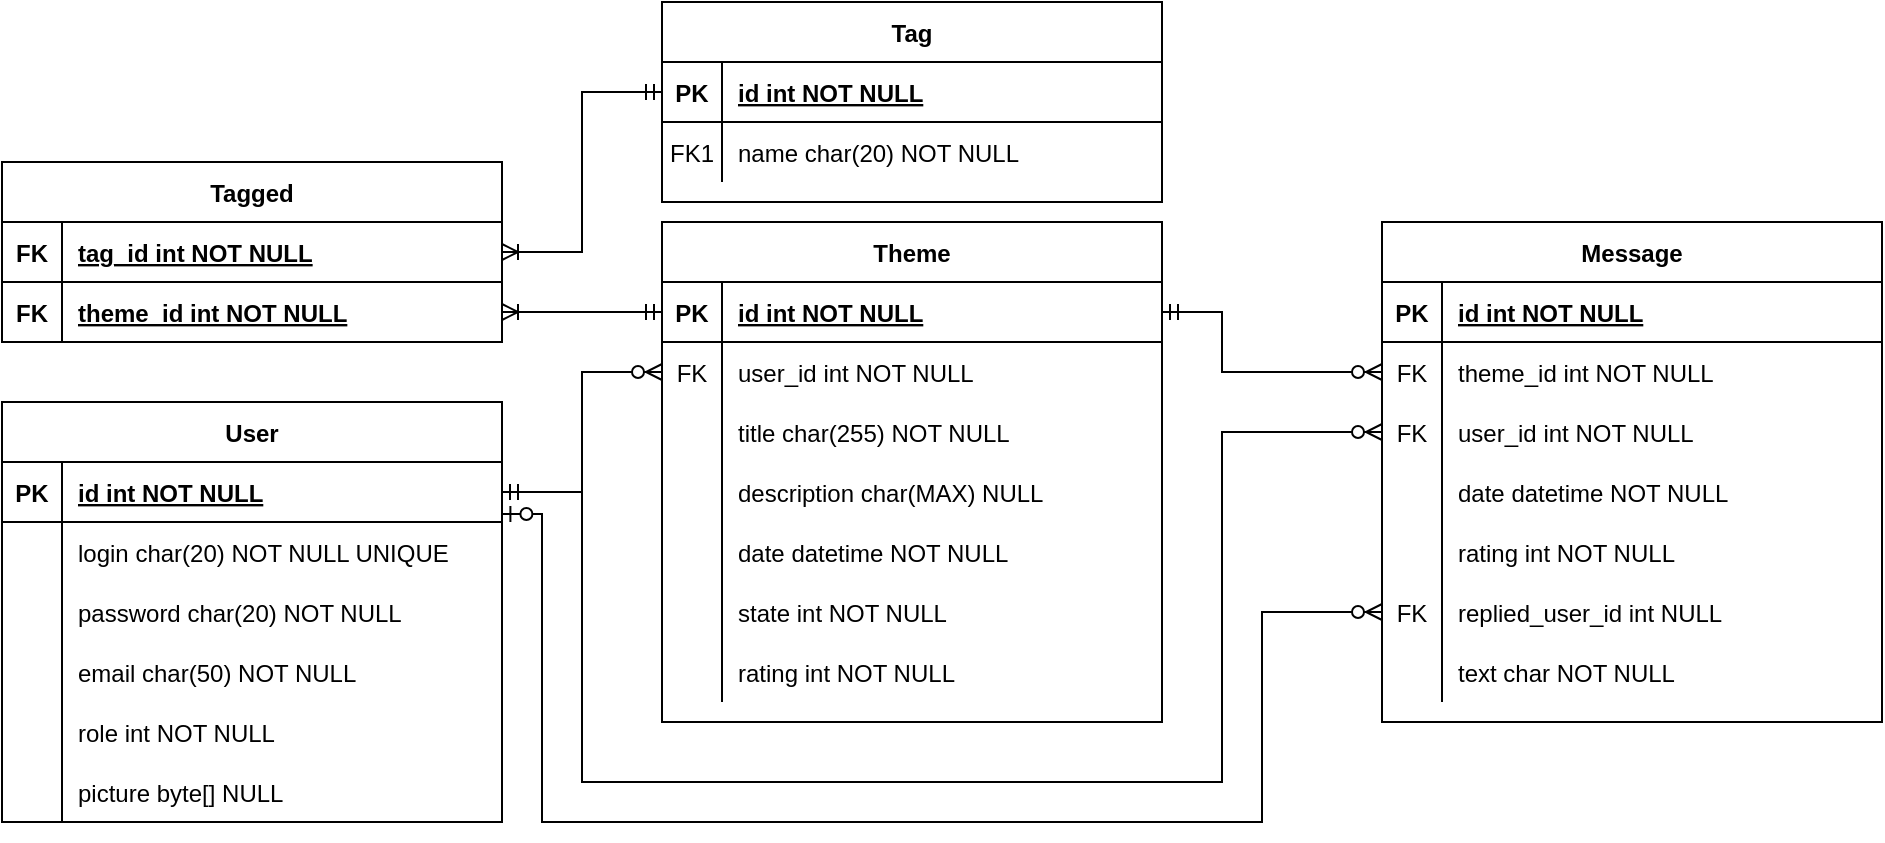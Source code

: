 <mxfile version="13.3.7" type="device"><diagram id="R2lEEEUBdFMjLlhIrx00" name="Page-1"><mxGraphModel dx="431" dy="231" grid="1" gridSize="10" guides="1" tooltips="1" connect="1" arrows="1" fold="1" page="1" pageScale="1" pageWidth="850" pageHeight="1100" math="0" shadow="0" extFonts="Permanent Marker^https://fonts.googleapis.com/css?family=Permanent+Marker"><root><mxCell id="0"/><mxCell id="1" parent="0"/><mxCell id="C-vyLk0tnHw3VtMMgP7b-2" value="Theme" style="shape=table;startSize=30;container=1;collapsible=1;childLayout=tableLayout;fixedRows=1;rowLines=0;fontStyle=1;align=center;resizeLast=1;" parent="1" vertex="1"><mxGeometry x="440" y="120" width="250" height="250" as="geometry"/></mxCell><mxCell id="C-vyLk0tnHw3VtMMgP7b-3" value="" style="shape=partialRectangle;collapsible=0;dropTarget=0;pointerEvents=0;fillColor=none;points=[[0,0.5],[1,0.5]];portConstraint=eastwest;top=0;left=0;right=0;bottom=1;" parent="C-vyLk0tnHw3VtMMgP7b-2" vertex="1"><mxGeometry y="30" width="250" height="30" as="geometry"/></mxCell><mxCell id="C-vyLk0tnHw3VtMMgP7b-4" value="PK" style="shape=partialRectangle;overflow=hidden;connectable=0;fillColor=none;top=0;left=0;bottom=0;right=0;fontStyle=1;" parent="C-vyLk0tnHw3VtMMgP7b-3" vertex="1"><mxGeometry width="30" height="30" as="geometry"/></mxCell><mxCell id="C-vyLk0tnHw3VtMMgP7b-5" value="id int NOT NULL " style="shape=partialRectangle;overflow=hidden;connectable=0;fillColor=none;top=0;left=0;bottom=0;right=0;align=left;spacingLeft=6;fontStyle=5;" parent="C-vyLk0tnHw3VtMMgP7b-3" vertex="1"><mxGeometry x="30" width="220" height="30" as="geometry"/></mxCell><mxCell id="C-vyLk0tnHw3VtMMgP7b-6" value="" style="shape=partialRectangle;collapsible=0;dropTarget=0;pointerEvents=0;fillColor=none;points=[[0,0.5],[1,0.5]];portConstraint=eastwest;top=0;left=0;right=0;bottom=0;" parent="C-vyLk0tnHw3VtMMgP7b-2" vertex="1"><mxGeometry y="60" width="250" height="30" as="geometry"/></mxCell><mxCell id="C-vyLk0tnHw3VtMMgP7b-7" value="FK" style="shape=partialRectangle;overflow=hidden;connectable=0;fillColor=none;top=0;left=0;bottom=0;right=0;" parent="C-vyLk0tnHw3VtMMgP7b-6" vertex="1"><mxGeometry width="30" height="30" as="geometry"/></mxCell><mxCell id="C-vyLk0tnHw3VtMMgP7b-8" value="user_id int NOT NULL" style="shape=partialRectangle;overflow=hidden;connectable=0;fillColor=none;top=0;left=0;bottom=0;right=0;align=left;spacingLeft=6;" parent="C-vyLk0tnHw3VtMMgP7b-6" vertex="1"><mxGeometry x="30" width="220" height="30" as="geometry"/></mxCell><mxCell id="C-vyLk0tnHw3VtMMgP7b-9" value="" style="shape=partialRectangle;collapsible=0;dropTarget=0;pointerEvents=0;fillColor=none;points=[[0,0.5],[1,0.5]];portConstraint=eastwest;top=0;left=0;right=0;bottom=0;" parent="C-vyLk0tnHw3VtMMgP7b-2" vertex="1"><mxGeometry y="90" width="250" height="30" as="geometry"/></mxCell><mxCell id="C-vyLk0tnHw3VtMMgP7b-10" value="" style="shape=partialRectangle;overflow=hidden;connectable=0;fillColor=none;top=0;left=0;bottom=0;right=0;" parent="C-vyLk0tnHw3VtMMgP7b-9" vertex="1"><mxGeometry width="30" height="30" as="geometry"/></mxCell><mxCell id="C-vyLk0tnHw3VtMMgP7b-11" value="title char(255) NOT NULL" style="shape=partialRectangle;overflow=hidden;connectable=0;fillColor=none;top=0;left=0;bottom=0;right=0;align=left;spacingLeft=6;" parent="C-vyLk0tnHw3VtMMgP7b-9" vertex="1"><mxGeometry x="30" width="220" height="30" as="geometry"/></mxCell><mxCell id="TedL8IaK9mpOiub63Mi_-72" value="" style="shape=partialRectangle;collapsible=0;dropTarget=0;pointerEvents=0;fillColor=none;points=[[0,0.5],[1,0.5]];portConstraint=eastwest;top=0;left=0;right=0;bottom=0;" parent="C-vyLk0tnHw3VtMMgP7b-2" vertex="1"><mxGeometry y="120" width="250" height="30" as="geometry"/></mxCell><mxCell id="TedL8IaK9mpOiub63Mi_-73" value="" style="shape=partialRectangle;overflow=hidden;connectable=0;fillColor=none;top=0;left=0;bottom=0;right=0;" parent="TedL8IaK9mpOiub63Mi_-72" vertex="1"><mxGeometry width="30" height="30" as="geometry"/></mxCell><mxCell id="TedL8IaK9mpOiub63Mi_-74" value="description char(MAX) NULL" style="shape=partialRectangle;overflow=hidden;connectable=0;fillColor=none;top=0;left=0;bottom=0;right=0;align=left;spacingLeft=6;" parent="TedL8IaK9mpOiub63Mi_-72" vertex="1"><mxGeometry x="30" width="220" height="30" as="geometry"/></mxCell><mxCell id="TedL8IaK9mpOiub63Mi_-89" value="" style="shape=partialRectangle;collapsible=0;dropTarget=0;pointerEvents=0;fillColor=none;points=[[0,0.5],[1,0.5]];portConstraint=eastwest;top=0;left=0;right=0;bottom=0;" parent="C-vyLk0tnHw3VtMMgP7b-2" vertex="1"><mxGeometry y="150" width="250" height="30" as="geometry"/></mxCell><mxCell id="TedL8IaK9mpOiub63Mi_-90" value="" style="shape=partialRectangle;overflow=hidden;connectable=0;fillColor=none;top=0;left=0;bottom=0;right=0;" parent="TedL8IaK9mpOiub63Mi_-89" vertex="1"><mxGeometry width="30" height="30" as="geometry"/></mxCell><mxCell id="TedL8IaK9mpOiub63Mi_-91" value="date datetime NOT NULL" style="shape=partialRectangle;overflow=hidden;connectable=0;fillColor=none;top=0;left=0;bottom=0;right=0;align=left;spacingLeft=6;" parent="TedL8IaK9mpOiub63Mi_-89" vertex="1"><mxGeometry x="30" width="220" height="30" as="geometry"/></mxCell><mxCell id="TedL8IaK9mpOiub63Mi_-92" value="" style="shape=partialRectangle;collapsible=0;dropTarget=0;pointerEvents=0;fillColor=none;points=[[0,0.5],[1,0.5]];portConstraint=eastwest;top=0;left=0;right=0;bottom=0;" parent="C-vyLk0tnHw3VtMMgP7b-2" vertex="1"><mxGeometry y="180" width="250" height="30" as="geometry"/></mxCell><mxCell id="TedL8IaK9mpOiub63Mi_-93" value="" style="shape=partialRectangle;overflow=hidden;connectable=0;fillColor=none;top=0;left=0;bottom=0;right=0;" parent="TedL8IaK9mpOiub63Mi_-92" vertex="1"><mxGeometry width="30" height="30" as="geometry"/></mxCell><mxCell id="TedL8IaK9mpOiub63Mi_-94" value="state int NOT NULL" style="shape=partialRectangle;overflow=hidden;connectable=0;fillColor=none;top=0;left=0;bottom=0;right=0;align=left;spacingLeft=6;" parent="TedL8IaK9mpOiub63Mi_-92" vertex="1"><mxGeometry x="30" width="220" height="30" as="geometry"/></mxCell><mxCell id="TedL8IaK9mpOiub63Mi_-95" value="" style="shape=partialRectangle;collapsible=0;dropTarget=0;pointerEvents=0;fillColor=none;points=[[0,0.5],[1,0.5]];portConstraint=eastwest;top=0;left=0;right=0;bottom=0;" parent="C-vyLk0tnHw3VtMMgP7b-2" vertex="1"><mxGeometry y="210" width="250" height="30" as="geometry"/></mxCell><mxCell id="TedL8IaK9mpOiub63Mi_-96" value="" style="shape=partialRectangle;overflow=hidden;connectable=0;fillColor=none;top=0;left=0;bottom=0;right=0;" parent="TedL8IaK9mpOiub63Mi_-95" vertex="1"><mxGeometry width="30" height="30" as="geometry"/></mxCell><mxCell id="TedL8IaK9mpOiub63Mi_-97" value="rating int NOT NULL" style="shape=partialRectangle;overflow=hidden;connectable=0;fillColor=none;top=0;left=0;bottom=0;right=0;align=left;spacingLeft=6;" parent="TedL8IaK9mpOiub63Mi_-95" vertex="1"><mxGeometry x="30" width="220" height="30" as="geometry"/></mxCell><mxCell id="TedL8IaK9mpOiub63Mi_-98" style="edgeStyle=orthogonalEdgeStyle;rounded=0;orthogonalLoop=1;jettySize=auto;html=1;exitX=0;exitY=0.5;exitDx=0;exitDy=0;entryX=1;entryY=0.5;entryDx=0;entryDy=0;endArrow=ERmandOne;endFill=0;startArrow=ERzeroToMany;startFill=1;" parent="1" source="C-vyLk0tnHw3VtMMgP7b-6" target="C-vyLk0tnHw3VtMMgP7b-24" edge="1"><mxGeometry relative="1" as="geometry"/></mxCell><mxCell id="TedL8IaK9mpOiub63Mi_-178" style="edgeStyle=orthogonalEdgeStyle;rounded=0;orthogonalLoop=1;jettySize=auto;html=1;entryX=0;entryY=0.5;entryDx=0;entryDy=0;startArrow=ERoneToMany;startFill=0;endArrow=ERmandOne;endFill=0;exitX=1;exitY=0.5;exitDx=0;exitDy=0;" parent="1" source="TedL8IaK9mpOiub63Mi_-146" target="C-vyLk0tnHw3VtMMgP7b-3" edge="1"><mxGeometry relative="1" as="geometry"/></mxCell><mxCell id="TedL8IaK9mpOiub63Mi_-179" style="edgeStyle=orthogonalEdgeStyle;rounded=0;orthogonalLoop=1;jettySize=auto;html=1;entryX=0;entryY=0.5;entryDx=0;entryDy=0;startArrow=ERoneToMany;startFill=0;endArrow=ERmandOne;endFill=0;" parent="1" source="TedL8IaK9mpOiub63Mi_-149" target="TedL8IaK9mpOiub63Mi_-79" edge="1"><mxGeometry relative="1" as="geometry"><Array as="points"><mxPoint x="400" y="135"/><mxPoint x="400" y="55"/></Array></mxGeometry></mxCell><mxCell id="TedL8IaK9mpOiub63Mi_-145" value="Tagged" style="shape=table;startSize=30;container=1;collapsible=1;childLayout=tableLayout;fixedRows=1;rowLines=0;fontStyle=1;align=center;resizeLast=1;" parent="1" vertex="1"><mxGeometry x="110" y="90" width="250" height="90" as="geometry"/></mxCell><mxCell id="TedL8IaK9mpOiub63Mi_-149" value="" style="shape=partialRectangle;collapsible=0;dropTarget=0;pointerEvents=0;fillColor=none;top=0;left=0;bottom=1;right=0;points=[[0,0.5],[1,0.5]];portConstraint=eastwest;" parent="TedL8IaK9mpOiub63Mi_-145" vertex="1"><mxGeometry y="30" width="250" height="30" as="geometry"/></mxCell><mxCell id="TedL8IaK9mpOiub63Mi_-150" value="FK" style="shape=partialRectangle;connectable=0;fillColor=none;top=0;left=0;bottom=0;right=0;fontStyle=1;overflow=hidden;" parent="TedL8IaK9mpOiub63Mi_-149" vertex="1"><mxGeometry width="30" height="30" as="geometry"/></mxCell><mxCell id="TedL8IaK9mpOiub63Mi_-151" value="tag_id int NOT NULL" style="shape=partialRectangle;connectable=0;fillColor=none;top=0;left=0;bottom=0;right=0;align=left;spacingLeft=6;fontStyle=5;overflow=hidden;" parent="TedL8IaK9mpOiub63Mi_-149" vertex="1"><mxGeometry x="30" width="220" height="30" as="geometry"/></mxCell><mxCell id="TedL8IaK9mpOiub63Mi_-146" value="" style="shape=partialRectangle;collapsible=0;dropTarget=0;pointerEvents=0;fillColor=none;top=0;left=0;bottom=0;right=0;points=[[0,0.5],[1,0.5]];portConstraint=eastwest;" parent="TedL8IaK9mpOiub63Mi_-145" vertex="1"><mxGeometry y="60" width="250" height="30" as="geometry"/></mxCell><mxCell id="TedL8IaK9mpOiub63Mi_-147" value="FK" style="shape=partialRectangle;connectable=0;fillColor=none;top=0;left=0;bottom=0;right=0;fontStyle=1;overflow=hidden;" parent="TedL8IaK9mpOiub63Mi_-146" vertex="1"><mxGeometry width="30" height="30" as="geometry"/></mxCell><mxCell id="TedL8IaK9mpOiub63Mi_-148" value="theme_id int NOT NULL" style="shape=partialRectangle;connectable=0;fillColor=none;top=0;left=0;bottom=0;right=0;align=left;spacingLeft=6;fontStyle=5;overflow=hidden;" parent="TedL8IaK9mpOiub63Mi_-146" vertex="1"><mxGeometry x="30" width="220" height="30" as="geometry"/></mxCell><mxCell id="C-vyLk0tnHw3VtMMgP7b-23" value="User" style="shape=table;startSize=30;container=1;collapsible=1;childLayout=tableLayout;fixedRows=1;rowLines=0;fontStyle=1;align=center;resizeLast=1;" parent="1" vertex="1"><mxGeometry x="110" y="210" width="250" height="210" as="geometry"/></mxCell><mxCell id="C-vyLk0tnHw3VtMMgP7b-24" value="" style="shape=partialRectangle;collapsible=0;dropTarget=0;pointerEvents=0;fillColor=none;points=[[0,0.5],[1,0.5]];portConstraint=eastwest;top=0;left=0;right=0;bottom=1;" parent="C-vyLk0tnHw3VtMMgP7b-23" vertex="1"><mxGeometry y="30" width="250" height="30" as="geometry"/></mxCell><mxCell id="C-vyLk0tnHw3VtMMgP7b-25" value="PK" style="shape=partialRectangle;overflow=hidden;connectable=0;fillColor=none;top=0;left=0;bottom=0;right=0;fontStyle=1;" parent="C-vyLk0tnHw3VtMMgP7b-24" vertex="1"><mxGeometry width="30" height="30" as="geometry"/></mxCell><mxCell id="C-vyLk0tnHw3VtMMgP7b-26" value="id int NOT NULL " style="shape=partialRectangle;overflow=hidden;connectable=0;fillColor=none;top=0;left=0;bottom=0;right=0;align=left;spacingLeft=6;fontStyle=5;" parent="C-vyLk0tnHw3VtMMgP7b-24" vertex="1"><mxGeometry x="30" width="220" height="30" as="geometry"/></mxCell><mxCell id="C-vyLk0tnHw3VtMMgP7b-27" value="" style="shape=partialRectangle;collapsible=0;dropTarget=0;pointerEvents=0;fillColor=none;points=[[0,0.5],[1,0.5]];portConstraint=eastwest;top=0;left=0;right=0;bottom=0;" parent="C-vyLk0tnHw3VtMMgP7b-23" vertex="1"><mxGeometry y="60" width="250" height="30" as="geometry"/></mxCell><mxCell id="C-vyLk0tnHw3VtMMgP7b-28" value="" style="shape=partialRectangle;overflow=hidden;connectable=0;fillColor=none;top=0;left=0;bottom=0;right=0;" parent="C-vyLk0tnHw3VtMMgP7b-27" vertex="1"><mxGeometry width="30" height="30" as="geometry"/></mxCell><mxCell id="C-vyLk0tnHw3VtMMgP7b-29" value="login char(20) NOT NULL UNIQUE" style="shape=partialRectangle;overflow=hidden;connectable=0;fillColor=none;top=0;left=0;bottom=0;right=0;align=left;spacingLeft=6;" parent="C-vyLk0tnHw3VtMMgP7b-27" vertex="1"><mxGeometry x="30" width="220" height="30" as="geometry"/></mxCell><mxCell id="TedL8IaK9mpOiub63Mi_-59" value="" style="shape=partialRectangle;collapsible=0;dropTarget=0;pointerEvents=0;fillColor=none;points=[[0,0.5],[1,0.5]];portConstraint=eastwest;top=0;left=0;right=0;bottom=0;" parent="C-vyLk0tnHw3VtMMgP7b-23" vertex="1"><mxGeometry y="90" width="250" height="30" as="geometry"/></mxCell><mxCell id="TedL8IaK9mpOiub63Mi_-60" value="" style="shape=partialRectangle;overflow=hidden;connectable=0;fillColor=none;top=0;left=0;bottom=0;right=0;" parent="TedL8IaK9mpOiub63Mi_-59" vertex="1"><mxGeometry width="30" height="30" as="geometry"/></mxCell><mxCell id="TedL8IaK9mpOiub63Mi_-61" value="password char(20) NOT NULL" style="shape=partialRectangle;overflow=hidden;connectable=0;fillColor=none;top=0;left=0;bottom=0;right=0;align=left;spacingLeft=6;" parent="TedL8IaK9mpOiub63Mi_-59" vertex="1"><mxGeometry x="30" width="220" height="30" as="geometry"/></mxCell><mxCell id="TedL8IaK9mpOiub63Mi_-62" value="" style="shape=partialRectangle;collapsible=0;dropTarget=0;pointerEvents=0;fillColor=none;points=[[0,0.5],[1,0.5]];portConstraint=eastwest;top=0;left=0;right=0;bottom=0;" parent="C-vyLk0tnHw3VtMMgP7b-23" vertex="1"><mxGeometry y="120" width="250" height="30" as="geometry"/></mxCell><mxCell id="TedL8IaK9mpOiub63Mi_-63" value="" style="shape=partialRectangle;overflow=hidden;connectable=0;fillColor=none;top=0;left=0;bottom=0;right=0;" parent="TedL8IaK9mpOiub63Mi_-62" vertex="1"><mxGeometry width="30" height="30" as="geometry"/></mxCell><mxCell id="TedL8IaK9mpOiub63Mi_-64" value="email char(50) NOT NULL" style="shape=partialRectangle;overflow=hidden;connectable=0;fillColor=none;top=0;left=0;bottom=0;right=0;align=left;spacingLeft=6;" parent="TedL8IaK9mpOiub63Mi_-62" vertex="1"><mxGeometry x="30" width="220" height="30" as="geometry"/></mxCell><mxCell id="TedL8IaK9mpOiub63Mi_-65" value="" style="shape=partialRectangle;collapsible=0;dropTarget=0;pointerEvents=0;fillColor=none;points=[[0,0.5],[1,0.5]];portConstraint=eastwest;top=0;left=0;right=0;bottom=0;" parent="C-vyLk0tnHw3VtMMgP7b-23" vertex="1"><mxGeometry y="150" width="250" height="30" as="geometry"/></mxCell><mxCell id="TedL8IaK9mpOiub63Mi_-66" value="" style="shape=partialRectangle;overflow=hidden;connectable=0;fillColor=none;top=0;left=0;bottom=0;right=0;" parent="TedL8IaK9mpOiub63Mi_-65" vertex="1"><mxGeometry width="30" height="30" as="geometry"/></mxCell><mxCell id="TedL8IaK9mpOiub63Mi_-67" value="role int NOT NULL" style="shape=partialRectangle;overflow=hidden;connectable=0;fillColor=none;top=0;left=0;bottom=0;right=0;align=left;spacingLeft=6;" parent="TedL8IaK9mpOiub63Mi_-65" vertex="1"><mxGeometry x="30" width="220" height="30" as="geometry"/></mxCell><mxCell id="TedL8IaK9mpOiub63Mi_-68" value="" style="shape=partialRectangle;collapsible=0;dropTarget=0;pointerEvents=0;fillColor=none;points=[[0,0.5],[1,0.5]];portConstraint=eastwest;top=0;left=0;right=0;bottom=0;" parent="C-vyLk0tnHw3VtMMgP7b-23" vertex="1"><mxGeometry y="180" width="250" height="30" as="geometry"/></mxCell><mxCell id="TedL8IaK9mpOiub63Mi_-69" value="" style="shape=partialRectangle;overflow=hidden;connectable=0;fillColor=none;top=0;left=0;bottom=0;right=0;" parent="TedL8IaK9mpOiub63Mi_-68" vertex="1"><mxGeometry width="30" height="30" as="geometry"/></mxCell><mxCell id="TedL8IaK9mpOiub63Mi_-70" value="picture byte[] NULL" style="shape=partialRectangle;overflow=hidden;connectable=0;fillColor=none;top=0;left=0;bottom=0;right=0;align=left;spacingLeft=6;" parent="TedL8IaK9mpOiub63Mi_-68" vertex="1"><mxGeometry x="30" width="220" height="30" as="geometry"/></mxCell><mxCell id="TedL8IaK9mpOiub63Mi_-197" style="edgeStyle=orthogonalEdgeStyle;rounded=0;orthogonalLoop=1;jettySize=auto;html=1;startArrow=ERzeroToMany;startFill=1;endArrow=ERmandOne;endFill=0;exitX=0;exitY=0.5;exitDx=0;exitDy=0;" parent="1" source="C-vyLk0tnHw3VtMMgP7b-17" target="C-vyLk0tnHw3VtMMgP7b-3" edge="1"><mxGeometry relative="1" as="geometry"><Array as="points"><mxPoint x="720" y="195"/><mxPoint x="720" y="165"/></Array></mxGeometry></mxCell><mxCell id="TedL8IaK9mpOiub63Mi_-198" style="edgeStyle=orthogonalEdgeStyle;rounded=0;orthogonalLoop=1;jettySize=auto;html=1;startArrow=ERzeroToMany;startFill=1;endArrow=ERmandOne;endFill=0;exitX=0;exitY=0.5;exitDx=0;exitDy=0;" parent="1" source="C-vyLk0tnHw3VtMMgP7b-20" target="C-vyLk0tnHw3VtMMgP7b-24" edge="1"><mxGeometry relative="1" as="geometry"><Array as="points"><mxPoint x="720" y="225"/><mxPoint x="720" y="400"/><mxPoint x="400" y="400"/><mxPoint x="400" y="255"/></Array></mxGeometry></mxCell><mxCell id="TedL8IaK9mpOiub63Mi_-199" style="edgeStyle=orthogonalEdgeStyle;rounded=0;orthogonalLoop=1;jettySize=auto;html=1;exitX=0;exitY=0.5;exitDx=0;exitDy=0;startArrow=ERzeroToMany;startFill=1;endArrow=ERzeroToOne;endFill=1;entryX=1.001;entryY=0.874;entryDx=0;entryDy=0;entryPerimeter=0;" parent="1" source="TedL8IaK9mpOiub63Mi_-194" target="C-vyLk0tnHw3VtMMgP7b-24" edge="1"><mxGeometry relative="1" as="geometry"><mxPoint x="360" y="260" as="targetPoint"/><Array as="points"><mxPoint x="740" y="315"/><mxPoint x="740" y="420"/><mxPoint x="380" y="420"/><mxPoint x="380" y="266"/><mxPoint x="360" y="266"/></Array></mxGeometry></mxCell><mxCell id="C-vyLk0tnHw3VtMMgP7b-13" value="Message" style="shape=table;startSize=30;container=1;collapsible=1;childLayout=tableLayout;fixedRows=1;rowLines=0;fontStyle=1;align=center;resizeLast=1;" parent="1" vertex="1"><mxGeometry x="800" y="120" width="250" height="250" as="geometry"/></mxCell><mxCell id="C-vyLk0tnHw3VtMMgP7b-14" value="" style="shape=partialRectangle;collapsible=0;dropTarget=0;pointerEvents=0;fillColor=none;points=[[0,0.5],[1,0.5]];portConstraint=eastwest;top=0;left=0;right=0;bottom=1;" parent="C-vyLk0tnHw3VtMMgP7b-13" vertex="1"><mxGeometry y="30" width="250" height="30" as="geometry"/></mxCell><mxCell id="C-vyLk0tnHw3VtMMgP7b-15" value="PK" style="shape=partialRectangle;overflow=hidden;connectable=0;fillColor=none;top=0;left=0;bottom=0;right=0;fontStyle=1;" parent="C-vyLk0tnHw3VtMMgP7b-14" vertex="1"><mxGeometry width="30" height="30" as="geometry"/></mxCell><mxCell id="C-vyLk0tnHw3VtMMgP7b-16" value="id int NOT NULL " style="shape=partialRectangle;overflow=hidden;connectable=0;fillColor=none;top=0;left=0;bottom=0;right=0;align=left;spacingLeft=6;fontStyle=5;" parent="C-vyLk0tnHw3VtMMgP7b-14" vertex="1"><mxGeometry x="30" width="220" height="30" as="geometry"/></mxCell><mxCell id="C-vyLk0tnHw3VtMMgP7b-17" value="" style="shape=partialRectangle;collapsible=0;dropTarget=0;pointerEvents=0;fillColor=none;points=[[0,0.5],[1,0.5]];portConstraint=eastwest;top=0;left=0;right=0;bottom=0;" parent="C-vyLk0tnHw3VtMMgP7b-13" vertex="1"><mxGeometry y="60" width="250" height="30" as="geometry"/></mxCell><mxCell id="C-vyLk0tnHw3VtMMgP7b-18" value="FK" style="shape=partialRectangle;overflow=hidden;connectable=0;fillColor=none;top=0;left=0;bottom=0;right=0;" parent="C-vyLk0tnHw3VtMMgP7b-17" vertex="1"><mxGeometry width="30" height="30" as="geometry"/></mxCell><mxCell id="C-vyLk0tnHw3VtMMgP7b-19" value="theme_id int NOT NULL" style="shape=partialRectangle;overflow=hidden;connectable=0;fillColor=none;top=0;left=0;bottom=0;right=0;align=left;spacingLeft=6;" parent="C-vyLk0tnHw3VtMMgP7b-17" vertex="1"><mxGeometry x="30" width="220" height="30" as="geometry"/></mxCell><mxCell id="C-vyLk0tnHw3VtMMgP7b-20" value="" style="shape=partialRectangle;collapsible=0;dropTarget=0;pointerEvents=0;fillColor=none;points=[[0,0.5],[1,0.5]];portConstraint=eastwest;top=0;left=0;right=0;bottom=0;" parent="C-vyLk0tnHw3VtMMgP7b-13" vertex="1"><mxGeometry y="90" width="250" height="30" as="geometry"/></mxCell><mxCell id="C-vyLk0tnHw3VtMMgP7b-21" value="FK" style="shape=partialRectangle;overflow=hidden;connectable=0;fillColor=none;top=0;left=0;bottom=0;right=0;" parent="C-vyLk0tnHw3VtMMgP7b-20" vertex="1"><mxGeometry width="30" height="30" as="geometry"/></mxCell><mxCell id="C-vyLk0tnHw3VtMMgP7b-22" value="user_id int NOT NULL" style="shape=partialRectangle;overflow=hidden;connectable=0;fillColor=none;top=0;left=0;bottom=0;right=0;align=left;spacingLeft=6;" parent="C-vyLk0tnHw3VtMMgP7b-20" vertex="1"><mxGeometry x="30" width="220" height="30" as="geometry"/></mxCell><mxCell id="TedL8IaK9mpOiub63Mi_-188" value="" style="shape=partialRectangle;collapsible=0;dropTarget=0;pointerEvents=0;fillColor=none;points=[[0,0.5],[1,0.5]];portConstraint=eastwest;top=0;left=0;right=0;bottom=0;" parent="C-vyLk0tnHw3VtMMgP7b-13" vertex="1"><mxGeometry y="120" width="250" height="30" as="geometry"/></mxCell><mxCell id="TedL8IaK9mpOiub63Mi_-189" value="" style="shape=partialRectangle;overflow=hidden;connectable=0;fillColor=none;top=0;left=0;bottom=0;right=0;" parent="TedL8IaK9mpOiub63Mi_-188" vertex="1"><mxGeometry width="30" height="30" as="geometry"/></mxCell><mxCell id="TedL8IaK9mpOiub63Mi_-190" value="date datetime NOT NULL" style="shape=partialRectangle;overflow=hidden;connectable=0;fillColor=none;top=0;left=0;bottom=0;right=0;align=left;spacingLeft=6;" parent="TedL8IaK9mpOiub63Mi_-188" vertex="1"><mxGeometry x="30" width="220" height="30" as="geometry"/></mxCell><mxCell id="TedL8IaK9mpOiub63Mi_-191" value="" style="shape=partialRectangle;collapsible=0;dropTarget=0;pointerEvents=0;fillColor=none;points=[[0,0.5],[1,0.5]];portConstraint=eastwest;top=0;left=0;right=0;bottom=0;" parent="C-vyLk0tnHw3VtMMgP7b-13" vertex="1"><mxGeometry y="150" width="250" height="30" as="geometry"/></mxCell><mxCell id="TedL8IaK9mpOiub63Mi_-192" value="" style="shape=partialRectangle;overflow=hidden;connectable=0;fillColor=none;top=0;left=0;bottom=0;right=0;" parent="TedL8IaK9mpOiub63Mi_-191" vertex="1"><mxGeometry width="30" height="30" as="geometry"/></mxCell><mxCell id="TedL8IaK9mpOiub63Mi_-193" value="rating int NOT NULL" style="shape=partialRectangle;overflow=hidden;connectable=0;fillColor=none;top=0;left=0;bottom=0;right=0;align=left;spacingLeft=6;" parent="TedL8IaK9mpOiub63Mi_-191" vertex="1"><mxGeometry x="30" width="220" height="30" as="geometry"/></mxCell><mxCell id="TedL8IaK9mpOiub63Mi_-194" value="" style="shape=partialRectangle;collapsible=0;dropTarget=0;pointerEvents=0;fillColor=none;points=[[0,0.5],[1,0.5]];portConstraint=eastwest;top=0;left=0;right=0;bottom=0;" parent="C-vyLk0tnHw3VtMMgP7b-13" vertex="1"><mxGeometry y="180" width="250" height="30" as="geometry"/></mxCell><mxCell id="TedL8IaK9mpOiub63Mi_-195" value="FK" style="shape=partialRectangle;overflow=hidden;connectable=0;fillColor=none;top=0;left=0;bottom=0;right=0;" parent="TedL8IaK9mpOiub63Mi_-194" vertex="1"><mxGeometry width="30" height="30" as="geometry"/></mxCell><mxCell id="TedL8IaK9mpOiub63Mi_-196" value="replied_user_id int NULL" style="shape=partialRectangle;overflow=hidden;connectable=0;fillColor=none;top=0;left=0;bottom=0;right=0;align=left;spacingLeft=6;" parent="TedL8IaK9mpOiub63Mi_-194" vertex="1"><mxGeometry x="30" width="220" height="30" as="geometry"/></mxCell><mxCell id="XGi3F5bYRGBUL8x8d8nU-1" value="" style="shape=partialRectangle;collapsible=0;dropTarget=0;pointerEvents=0;fillColor=none;points=[[0,0.5],[1,0.5]];portConstraint=eastwest;top=0;left=0;right=0;bottom=0;" vertex="1" parent="C-vyLk0tnHw3VtMMgP7b-13"><mxGeometry y="210" width="250" height="30" as="geometry"/></mxCell><mxCell id="XGi3F5bYRGBUL8x8d8nU-2" value="" style="shape=partialRectangle;overflow=hidden;connectable=0;fillColor=none;top=0;left=0;bottom=0;right=0;" vertex="1" parent="XGi3F5bYRGBUL8x8d8nU-1"><mxGeometry width="30" height="30" as="geometry"/></mxCell><mxCell id="XGi3F5bYRGBUL8x8d8nU-3" value="text char NOT NULL" style="shape=partialRectangle;overflow=hidden;connectable=0;fillColor=none;top=0;left=0;bottom=0;right=0;align=left;spacingLeft=6;" vertex="1" parent="XGi3F5bYRGBUL8x8d8nU-1"><mxGeometry x="30" width="220" height="30" as="geometry"/></mxCell><mxCell id="TedL8IaK9mpOiub63Mi_-78" value="Tag" style="shape=table;startSize=30;container=1;collapsible=1;childLayout=tableLayout;fixedRows=1;rowLines=0;fontStyle=1;align=center;resizeLast=1;" parent="1" vertex="1"><mxGeometry x="440" y="10" width="250" height="100" as="geometry"/></mxCell><mxCell id="TedL8IaK9mpOiub63Mi_-79" value="" style="shape=partialRectangle;collapsible=0;dropTarget=0;pointerEvents=0;fillColor=none;points=[[0,0.5],[1,0.5]];portConstraint=eastwest;top=0;left=0;right=0;bottom=1;" parent="TedL8IaK9mpOiub63Mi_-78" vertex="1"><mxGeometry y="30" width="250" height="30" as="geometry"/></mxCell><mxCell id="TedL8IaK9mpOiub63Mi_-80" value="PK" style="shape=partialRectangle;overflow=hidden;connectable=0;fillColor=none;top=0;left=0;bottom=0;right=0;fontStyle=1;" parent="TedL8IaK9mpOiub63Mi_-79" vertex="1"><mxGeometry width="30" height="30" as="geometry"/></mxCell><mxCell id="TedL8IaK9mpOiub63Mi_-81" value="id int NOT NULL " style="shape=partialRectangle;overflow=hidden;connectable=0;fillColor=none;top=0;left=0;bottom=0;right=0;align=left;spacingLeft=6;fontStyle=5;" parent="TedL8IaK9mpOiub63Mi_-79" vertex="1"><mxGeometry x="30" width="220" height="30" as="geometry"/></mxCell><mxCell id="TedL8IaK9mpOiub63Mi_-82" value="" style="shape=partialRectangle;collapsible=0;dropTarget=0;pointerEvents=0;fillColor=none;points=[[0,0.5],[1,0.5]];portConstraint=eastwest;top=0;left=0;right=0;bottom=0;" parent="TedL8IaK9mpOiub63Mi_-78" vertex="1"><mxGeometry y="60" width="250" height="30" as="geometry"/></mxCell><mxCell id="TedL8IaK9mpOiub63Mi_-83" value="FK1" style="shape=partialRectangle;overflow=hidden;connectable=0;fillColor=none;top=0;left=0;bottom=0;right=0;" parent="TedL8IaK9mpOiub63Mi_-82" vertex="1"><mxGeometry width="30" height="30" as="geometry"/></mxCell><mxCell id="TedL8IaK9mpOiub63Mi_-84" value="name char(20) NOT NULL" style="shape=partialRectangle;overflow=hidden;connectable=0;fillColor=none;top=0;left=0;bottom=0;right=0;align=left;spacingLeft=6;" parent="TedL8IaK9mpOiub63Mi_-82" vertex="1"><mxGeometry x="30" width="220" height="30" as="geometry"/></mxCell></root></mxGraphModel></diagram></mxfile>